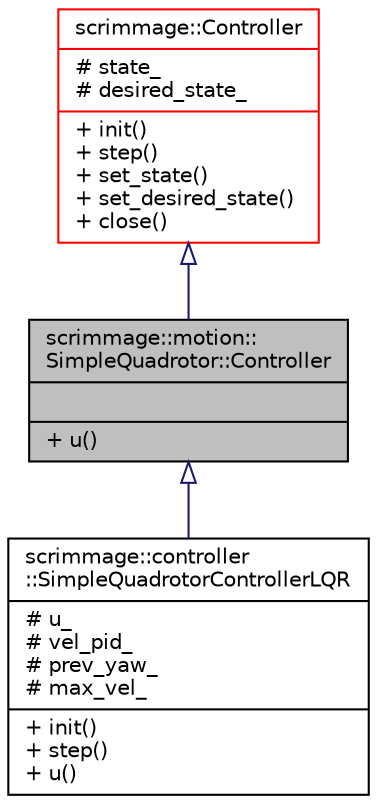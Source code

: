digraph "scrimmage::motion::SimpleQuadrotor::Controller"
{
 // LATEX_PDF_SIZE
  edge [fontname="Helvetica",fontsize="10",labelfontname="Helvetica",labelfontsize="10"];
  node [fontname="Helvetica",fontsize="10",shape=record];
  Node1 [label="{scrimmage::motion::\lSimpleQuadrotor::Controller\n||+ u()\l}",height=0.2,width=0.4,color="black", fillcolor="grey75", style="filled", fontcolor="black",tooltip=" "];
  Node2 -> Node1 [dir="back",color="midnightblue",fontsize="10",style="solid",arrowtail="onormal",fontname="Helvetica"];
  Node2 [label="{scrimmage::Controller\n|# state_\l# desired_state_\l|+ init()\l+ step()\l+ set_state()\l+ set_desired_state()\l+ close()\l}",height=0.2,width=0.4,color="red", fillcolor="white", style="filled",URL="$classscrimmage_1_1Controller.html",tooltip=" "];
  Node1 -> Node6 [dir="back",color="midnightblue",fontsize="10",style="solid",arrowtail="onormal",fontname="Helvetica"];
  Node6 [label="{scrimmage::controller\l::SimpleQuadrotorControllerLQR\n|# u_\l# vel_pid_\l# prev_yaw_\l# max_vel_\l|+ init()\l+ step()\l+ u()\l}",height=0.2,width=0.4,color="black", fillcolor="white", style="filled",URL="$classscrimmage_1_1controller_1_1SimpleQuadrotorControllerLQR.html",tooltip=" "];
}
